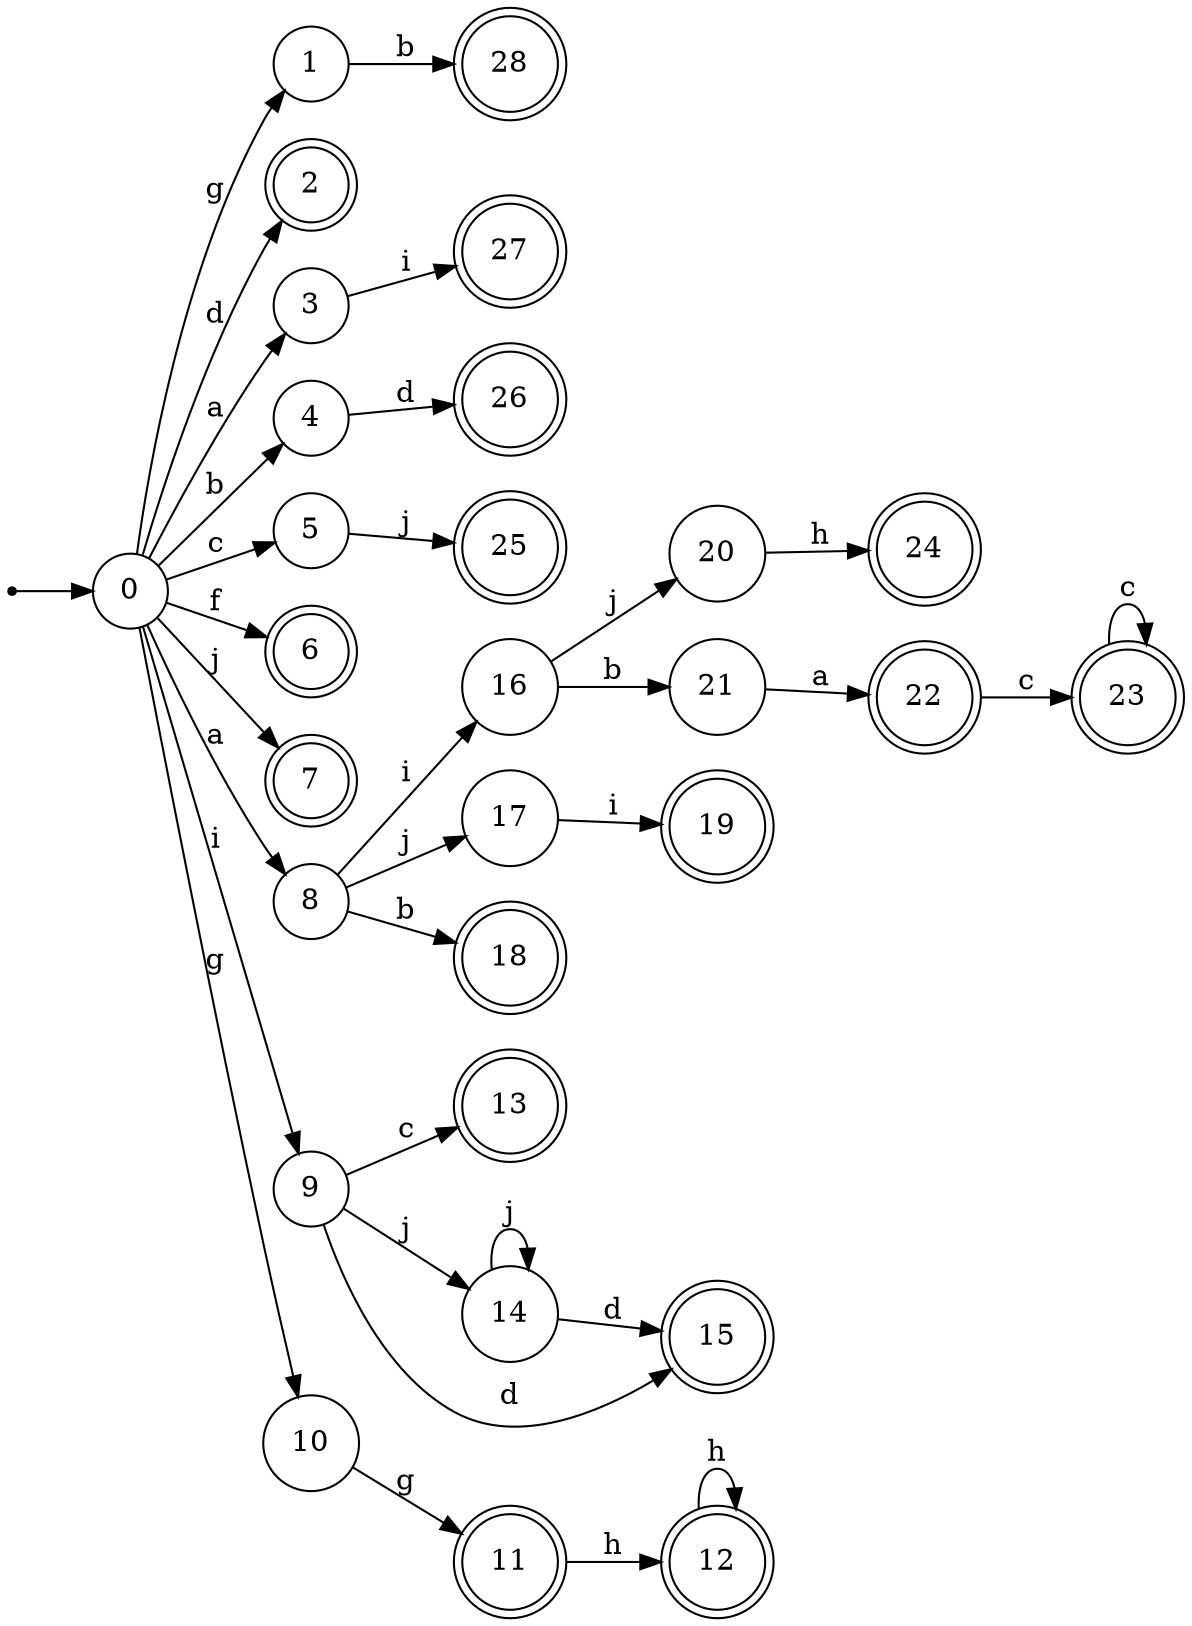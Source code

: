 digraph finite_state_machine {
rankdir=LR;
size="20,20";
node [shape = point]; "dummy0"
node [shape = circle]; "0";
"dummy0" -> "0";
node [shape = circle]; "1";
node [shape = doublecircle]; "2";node [shape = circle]; "3";
node [shape = circle]; "4";
node [shape = circle]; "5";
node [shape = doublecircle]; "6";node [shape = doublecircle]; "7";node [shape = circle]; "8";
node [shape = circle]; "9";
node [shape = circle]; "10";
node [shape = doublecircle]; "11";node [shape = doublecircle]; "12";node [shape = doublecircle]; "13";node [shape = circle]; "14";
node [shape = doublecircle]; "15";node [shape = circle]; "16";
node [shape = circle]; "17";
node [shape = doublecircle]; "18";node [shape = doublecircle]; "19";node [shape = circle]; "20";
node [shape = circle]; "21";
node [shape = doublecircle]; "22";node [shape = doublecircle]; "23";node [shape = doublecircle]; "24";node [shape = doublecircle]; "25";node [shape = doublecircle]; "26";node [shape = doublecircle]; "27";node [shape = doublecircle]; "28";"0" -> "1" [label = "g"];
 "0" -> "10" [label = "g"];
 "0" -> "2" [label = "d"];
 "0" -> "8" [label = "a"];
 "0" -> "3" [label = "a"];
 "0" -> "4" [label = "b"];
 "0" -> "5" [label = "c"];
 "0" -> "6" [label = "f"];
 "0" -> "7" [label = "j"];
 "0" -> "9" [label = "i"];
 "10" -> "11" [label = "g"];
 "11" -> "12" [label = "h"];
 "12" -> "12" [label = "h"];
 "9" -> "13" [label = "c"];
 "9" -> "14" [label = "j"];
 "9" -> "15" [label = "d"];
 "14" -> "14" [label = "j"];
 "14" -> "15" [label = "d"];
 "8" -> "16" [label = "i"];
 "8" -> "17" [label = "j"];
 "8" -> "18" [label = "b"];
 "17" -> "19" [label = "i"];
 "16" -> "20" [label = "j"];
 "16" -> "21" [label = "b"];
 "21" -> "22" [label = "a"];
 "22" -> "23" [label = "c"];
 "23" -> "23" [label = "c"];
 "20" -> "24" [label = "h"];
 "5" -> "25" [label = "j"];
 "4" -> "26" [label = "d"];
 "3" -> "27" [label = "i"];
 "1" -> "28" [label = "b"];
 }
